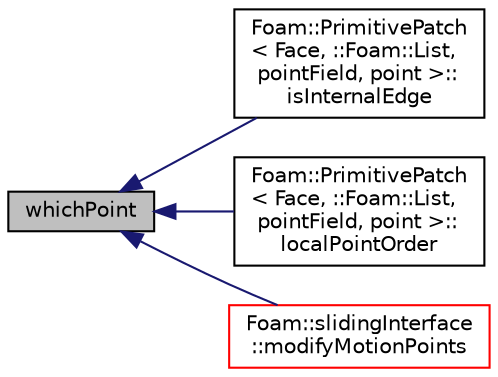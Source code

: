 digraph "whichPoint"
{
  bgcolor="transparent";
  edge [fontname="Helvetica",fontsize="10",labelfontname="Helvetica",labelfontsize="10"];
  node [fontname="Helvetica",fontsize="10",shape=record];
  rankdir="LR";
  Node3066 [label="whichPoint",height=0.2,width=0.4,color="black", fillcolor="grey75", style="filled", fontcolor="black"];
  Node3066 -> Node3067 [dir="back",color="midnightblue",fontsize="10",style="solid",fontname="Helvetica"];
  Node3067 [label="Foam::PrimitivePatch\l\< Face, ::Foam::List,\l pointField, point \>::\lisInternalEdge",height=0.2,width=0.4,color="black",URL="$a28693.html#ac2458a175e66b555e443539d6c726e06",tooltip="Is internal edge? "];
  Node3066 -> Node3068 [dir="back",color="midnightblue",fontsize="10",style="solid",fontname="Helvetica"];
  Node3068 [label="Foam::PrimitivePatch\l\< Face, ::Foam::List,\l pointField, point \>::\llocalPointOrder",height=0.2,width=0.4,color="black",URL="$a28693.html#a69fc8e906414f6bb7a8134f1f437fb96",tooltip="Return orders the local points for most efficient search. "];
  Node3066 -> Node3069 [dir="back",color="midnightblue",fontsize="10",style="solid",fontname="Helvetica"];
  Node3069 [label="Foam::slidingInterface\l::modifyMotionPoints",height=0.2,width=0.4,color="red",URL="$a22513.html#ac05c3f18da75b17c4b6c13757cacbff1",tooltip="Modify motion points to comply with the topological change. "];
}
